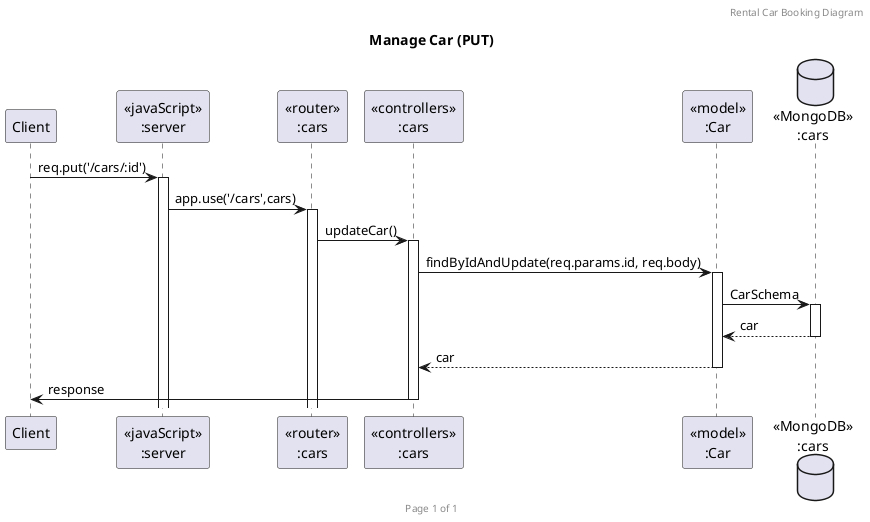 @startuml Manage Car (PUT)

header Rental Car Booking Diagram
footer Page %page% of %lastpage%
title "Manage Car (PUT)"

participant "Client" as client
participant "<<javaScript>>\n:server" as server
participant "<<router>>\n:cars" as routerCars
participant "<<controllers>>\n:cars" as controllersCars
participant "<<model>>\n:Car" as modelCar
database "<<MongoDB>>\n:cars" as CarsDatabase

client->server ++:req.put('/cars/:id')
server->routerCars ++:app.use('/cars',cars)
routerCars -> controllersCars ++:updateCar()
controllersCars->modelCar ++:findByIdAndUpdate(req.params.id, req.body)
modelCar ->CarsDatabase ++: CarSchema
CarsDatabase --> modelCar --: car
controllersCars <-- modelCar --:car
controllersCars->client --:response

@enduml
